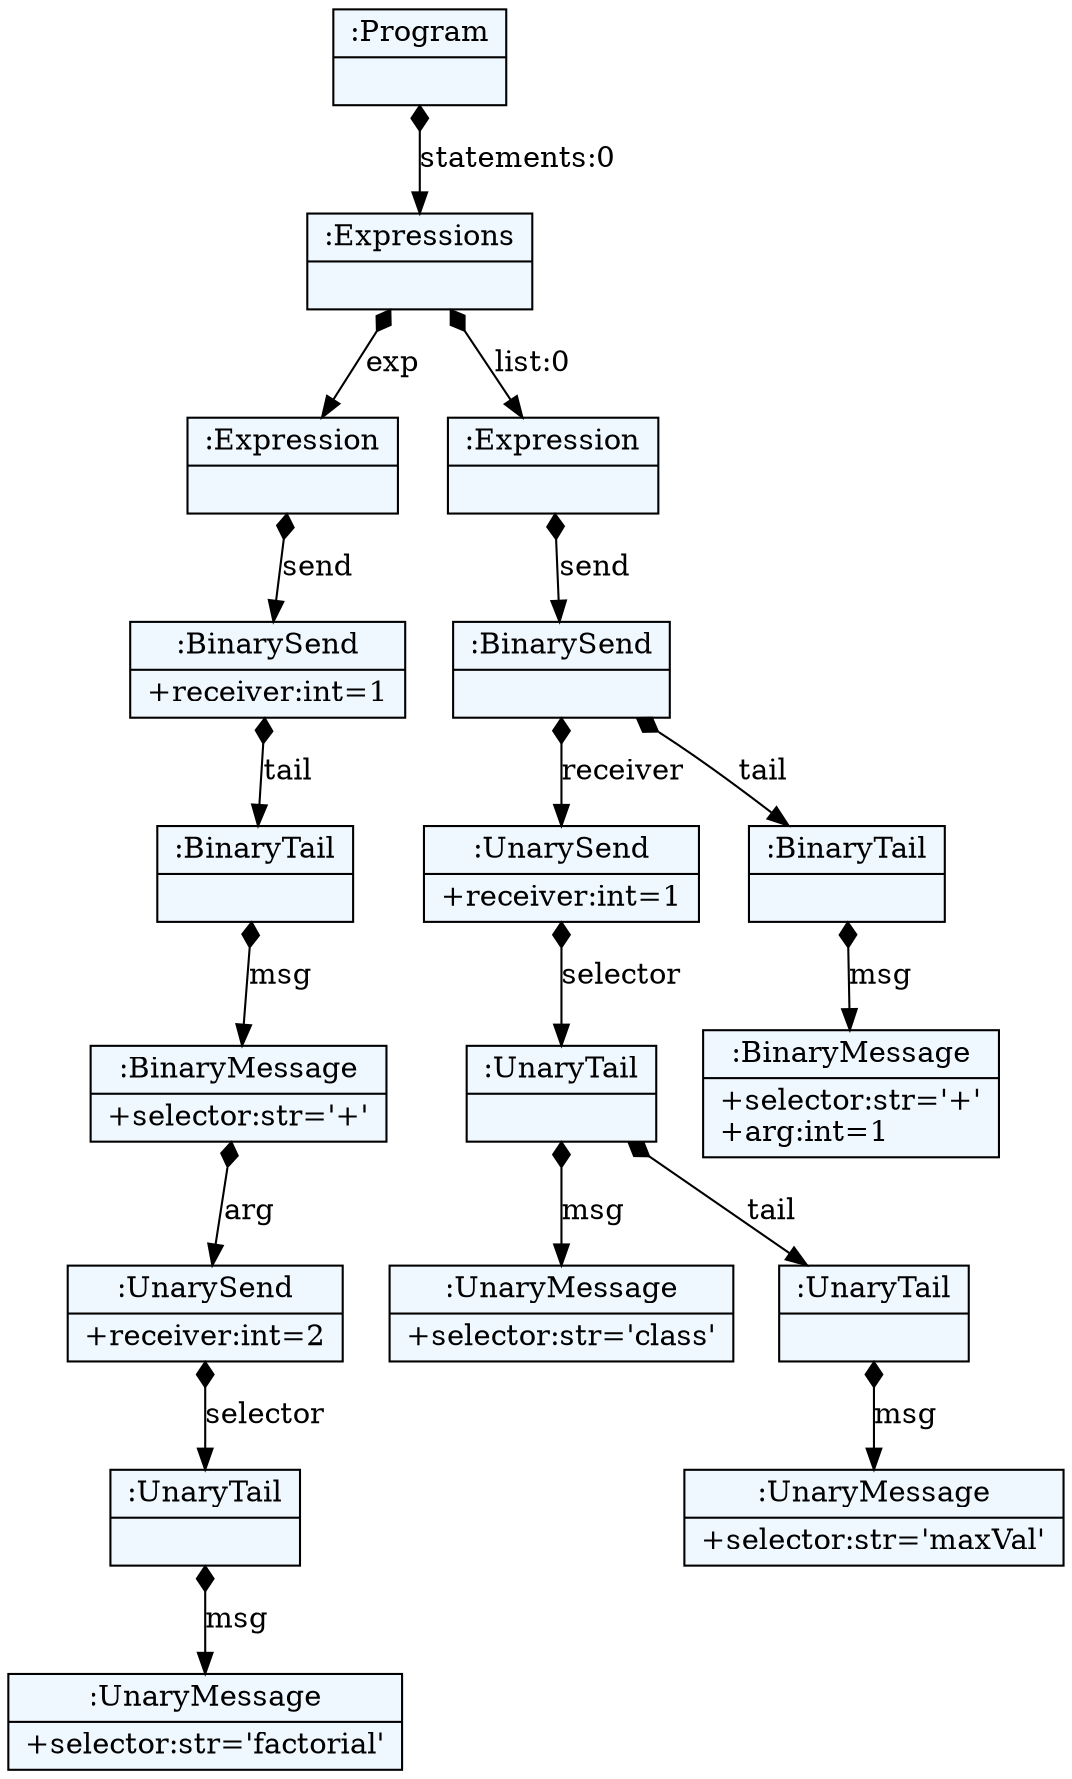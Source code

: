 
    digraph textX {
    fontname = "Bitstream Vera Sans"
    fontsize = 8
    node[
        shape=record,
        style=filled,
        fillcolor=aliceblue
    ]
    nodesep = 0.3
    edge[dir=black,arrowtail=empty]


3018018212608 -> 3018018212496 [label="statements:0" arrowtail=diamond dir=both]
3018018212496 -> 3018015126416 [label="exp" arrowtail=diamond dir=both]
3018015126416 -> 3018041819824 [label="send" arrowtail=diamond dir=both]
3018041819824 -> 3018041820776 [label="tail" arrowtail=diamond dir=both]
3018041820776 -> 3018041820384 [label="msg" arrowtail=diamond dir=both]
3018041820384 -> 3018041820272 [label="arg" arrowtail=diamond dir=both]
3018041820272 -> 3018041820328 [label="selector" arrowtail=diamond dir=both]
3018041820328 -> 3018047615272 [label="msg" arrowtail=diamond dir=both]
3018047615272[label="{:UnaryMessage|+selector:str='factorial'\l}"]
3018041820328[label="{:UnaryTail|}"]
3018041820272[label="{:UnarySend|+receiver:int=2\l}"]
3018041820384[label="{:BinaryMessage|+selector:str='+'\l}"]
3018041820776[label="{:BinaryTail|}"]
3018041819824[label="{:BinarySend|+receiver:int=1\l}"]
3018015126416[label="{:Expression|}"]
3018018212496 -> 3018014229056 [label="list:0" arrowtail=diamond dir=both]
3018014229056 -> 3018041820608 [label="send" arrowtail=diamond dir=both]
3018041820608 -> 3018041820440 [label="receiver" arrowtail=diamond dir=both]
3018041820440 -> 3018041820104 [label="selector" arrowtail=diamond dir=both]
3018041820104 -> 3018047615496 [label="msg" arrowtail=diamond dir=both]
3018047615496[label="{:UnaryMessage|+selector:str='class'\l}"]
3018041820104 -> 3018047615440 [label="tail" arrowtail=diamond dir=both]
3018047615440 -> 3018047615160 [label="msg" arrowtail=diamond dir=both]
3018047615160[label="{:UnaryMessage|+selector:str='maxVal'\l}"]
3018047615440[label="{:UnaryTail|}"]
3018041820104[label="{:UnaryTail|}"]
3018041820440[label="{:UnarySend|+receiver:int=1\l}"]
3018041820608 -> 3018041820160 [label="tail" arrowtail=diamond dir=both]
3018041820160 -> 3018047615384 [label="msg" arrowtail=diamond dir=both]
3018047615384[label="{:BinaryMessage|+selector:str='+'\l+arg:int=1\l}"]
3018041820160[label="{:BinaryTail|}"]
3018041820608[label="{:BinarySend|}"]
3018014229056[label="{:Expression|}"]
3018018212496[label="{:Expressions|}"]
3018018212608[label="{:Program|}"]

}

